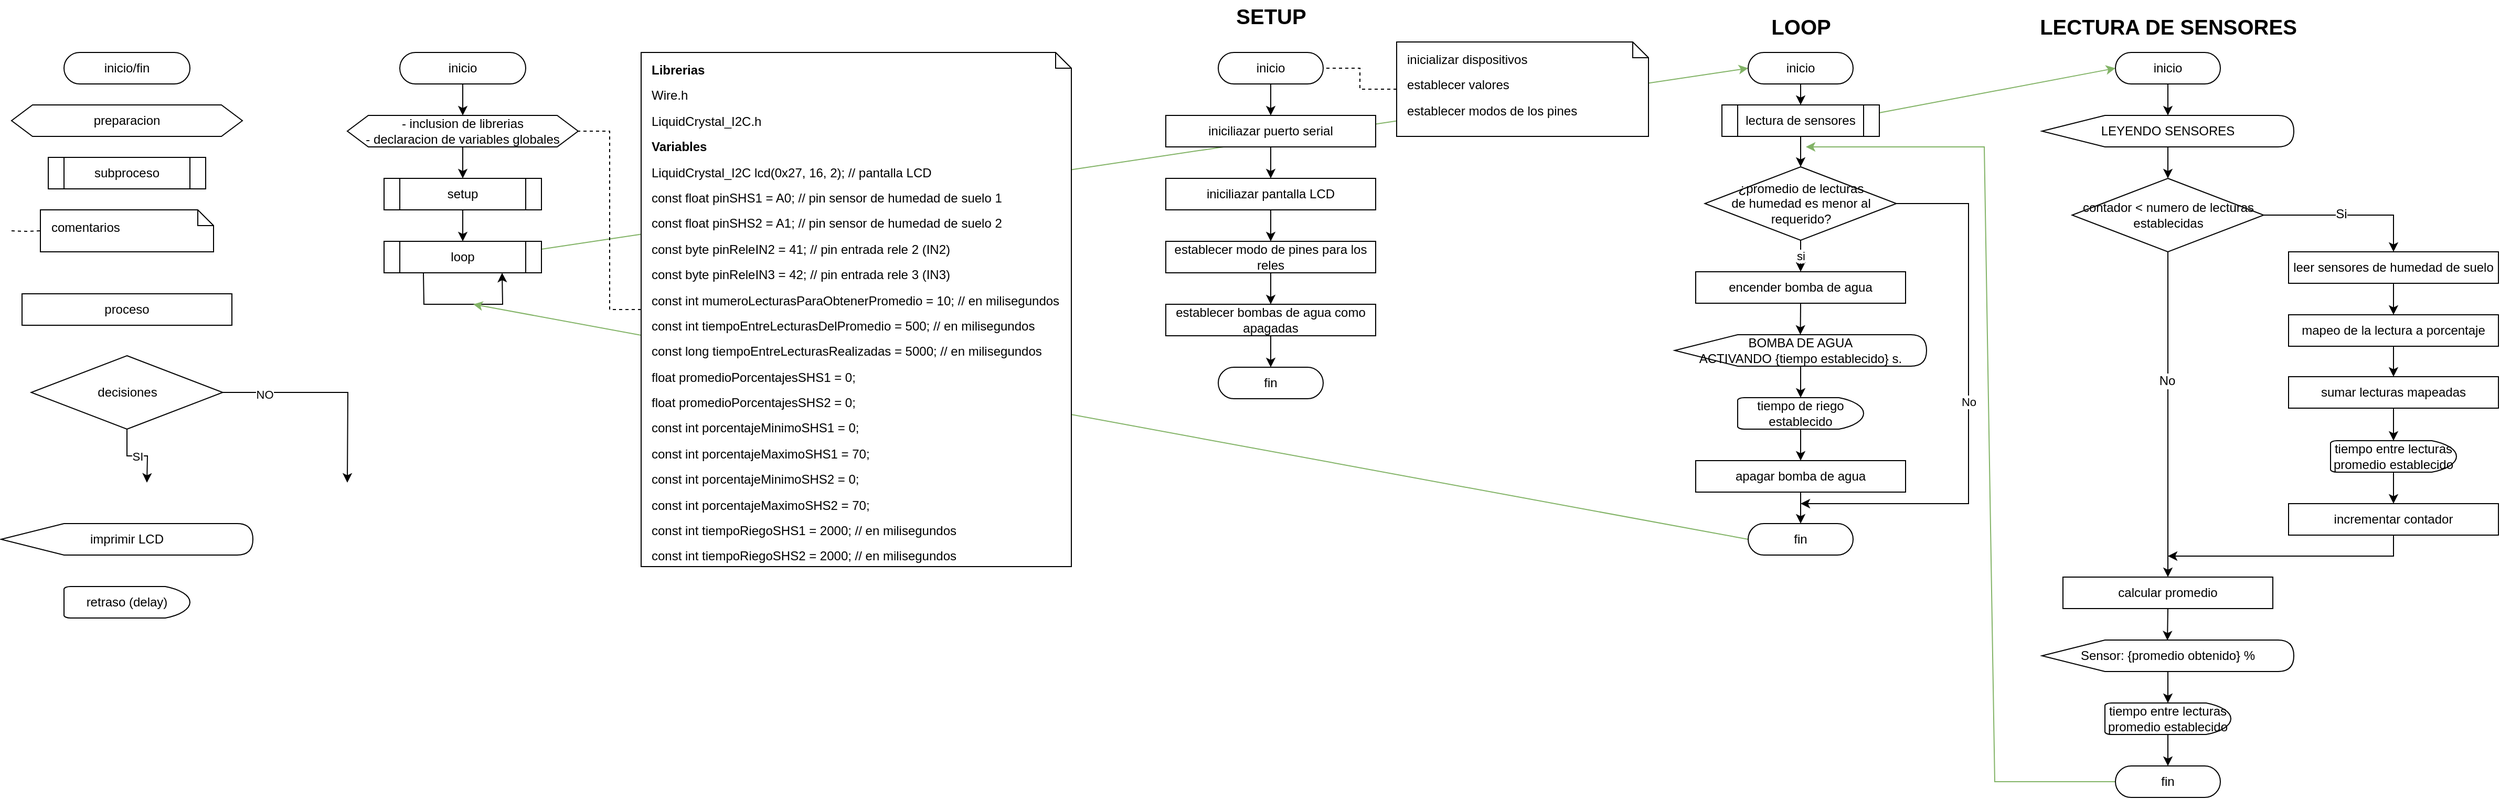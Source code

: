 <mxfile version="15.4.0" type="device"><diagram id="C5RBs43oDa-KdzZeNtuy" name="Page-1"><mxGraphModel dx="2264" dy="850" grid="1" gridSize="10" guides="1" tooltips="1" connect="1" arrows="1" fold="1" page="1" pageScale="1" pageWidth="827" pageHeight="1169" math="0" shadow="0"><root><mxCell id="WIyWlLk6GJQsqaUBKTNV-0"/><mxCell id="WIyWlLk6GJQsqaUBKTNV-1" parent="WIyWlLk6GJQsqaUBKTNV-0"/><mxCell id="SXyKSP14s1fuc9lzsQ2--7" style="rounded=0;orthogonalLoop=1;jettySize=auto;html=1;exitX=0.5;exitY=1;exitDx=0;exitDy=0;entryX=0.5;entryY=0;entryDx=0;entryDy=0;" parent="WIyWlLk6GJQsqaUBKTNV-1" source="SXyKSP14s1fuc9lzsQ2--6" target="SXyKSP14s1fuc9lzsQ2--14" edge="1"><mxGeometry relative="1" as="geometry"><mxPoint x="-290.0" y="150" as="targetPoint"/></mxGeometry></mxCell><mxCell id="SXyKSP14s1fuc9lzsQ2--6" value="inicio" style="rounded=1;whiteSpace=wrap;html=1;labelBorderColor=none;arcSize=50;" parent="WIyWlLk6GJQsqaUBKTNV-1" vertex="1"><mxGeometry x="-350" y="90" width="120" height="30" as="geometry"/></mxCell><mxCell id="SXyKSP14s1fuc9lzsQ2--16" style="edgeStyle=none;rounded=0;orthogonalLoop=1;jettySize=auto;html=1;exitX=0.5;exitY=1;exitDx=0;exitDy=0;entryX=0.5;entryY=0;entryDx=0;entryDy=0;" parent="WIyWlLk6GJQsqaUBKTNV-1" source="SXyKSP14s1fuc9lzsQ2--14" target="SXyKSP14s1fuc9lzsQ2--15" edge="1"><mxGeometry relative="1" as="geometry"/></mxCell><mxCell id="SXyKSP14s1fuc9lzsQ2--14" value="&lt;span&gt;- inclusion de librerias&lt;br&gt;&lt;/span&gt;- declaracion de variables globales" style="shape=hexagon;perimeter=hexagonPerimeter2;whiteSpace=wrap;html=1;fixedSize=1;labelBorderColor=none;align=center;" parent="WIyWlLk6GJQsqaUBKTNV-1" vertex="1"><mxGeometry x="-400" y="150" width="220" height="30" as="geometry"/></mxCell><mxCell id="SXyKSP14s1fuc9lzsQ2--18" style="edgeStyle=none;rounded=0;orthogonalLoop=1;jettySize=auto;html=1;exitX=0.5;exitY=1;exitDx=0;exitDy=0;entryX=0.5;entryY=0;entryDx=0;entryDy=0;" parent="WIyWlLk6GJQsqaUBKTNV-1" source="SXyKSP14s1fuc9lzsQ2--15" target="SXyKSP14s1fuc9lzsQ2--17" edge="1"><mxGeometry relative="1" as="geometry"/></mxCell><mxCell id="SXyKSP14s1fuc9lzsQ2--15" value="setup" style="shape=process;whiteSpace=wrap;html=1;backgroundOutline=1;labelBorderColor=none;align=center;" parent="WIyWlLk6GJQsqaUBKTNV-1" vertex="1"><mxGeometry x="-365" y="210" width="150" height="30" as="geometry"/></mxCell><mxCell id="GRK4BVYN5aELb6CmlmJa-22" style="edgeStyle=none;rounded=0;orthogonalLoop=1;jettySize=auto;html=1;exitX=1;exitY=0.25;exitDx=0;exitDy=0;entryX=0;entryY=0.5;entryDx=0;entryDy=0;fillColor=#d5e8d4;strokeColor=#82b366;" edge="1" parent="WIyWlLk6GJQsqaUBKTNV-1" source="SXyKSP14s1fuc9lzsQ2--17" target="SXyKSP14s1fuc9lzsQ2--35"><mxGeometry relative="1" as="geometry"/></mxCell><mxCell id="SXyKSP14s1fuc9lzsQ2--17" value="loop" style="shape=process;whiteSpace=wrap;html=1;backgroundOutline=1;labelBorderColor=none;align=center;" parent="WIyWlLk6GJQsqaUBKTNV-1" vertex="1"><mxGeometry x="-365" y="270" width="150" height="30" as="geometry"/></mxCell><mxCell id="SXyKSP14s1fuc9lzsQ2--19" style="edgeStyle=none;rounded=0;orthogonalLoop=1;jettySize=auto;html=1;exitX=0.25;exitY=1;exitDx=0;exitDy=0;entryX=0.75;entryY=1;entryDx=0;entryDy=0;" parent="WIyWlLk6GJQsqaUBKTNV-1" source="SXyKSP14s1fuc9lzsQ2--17" target="SXyKSP14s1fuc9lzsQ2--17" edge="1"><mxGeometry relative="1" as="geometry"><Array as="points"><mxPoint x="-327" y="330"/><mxPoint x="-252" y="330"/></Array></mxGeometry></mxCell><mxCell id="SXyKSP14s1fuc9lzsQ2--28" style="edgeStyle=none;rounded=0;orthogonalLoop=1;jettySize=auto;html=1;exitX=0.5;exitY=1;exitDx=0;exitDy=0;entryX=0.5;entryY=0;entryDx=0;entryDy=0;" parent="WIyWlLk6GJQsqaUBKTNV-1" source="SXyKSP14s1fuc9lzsQ2--20" target="SXyKSP14s1fuc9lzsQ2--25" edge="1"><mxGeometry relative="1" as="geometry"/></mxCell><mxCell id="SXyKSP14s1fuc9lzsQ2--20" value="inicio" style="rounded=1;whiteSpace=wrap;html=1;labelBorderColor=none;arcSize=50;" parent="WIyWlLk6GJQsqaUBKTNV-1" vertex="1"><mxGeometry x="430" y="90" width="100" height="30" as="geometry"/></mxCell><mxCell id="SXyKSP14s1fuc9lzsQ2--30" style="edgeStyle=none;rounded=0;orthogonalLoop=1;jettySize=auto;html=1;exitX=0.5;exitY=1;exitDx=0;exitDy=0;entryX=0.5;entryY=0;entryDx=0;entryDy=0;" parent="WIyWlLk6GJQsqaUBKTNV-1" source="SXyKSP14s1fuc9lzsQ2--21" target="SXyKSP14s1fuc9lzsQ2--26" edge="1"><mxGeometry relative="1" as="geometry"/></mxCell><mxCell id="SXyKSP14s1fuc9lzsQ2--21" value="iniciliazar pantalla LCD" style="rounded=0;whiteSpace=wrap;html=1;labelBorderColor=none;align=center;" parent="WIyWlLk6GJQsqaUBKTNV-1" vertex="1"><mxGeometry x="380" y="210" width="200" height="30" as="geometry"/></mxCell><mxCell id="SXyKSP14s1fuc9lzsQ2--29" style="edgeStyle=none;rounded=0;orthogonalLoop=1;jettySize=auto;html=1;exitX=0.5;exitY=1;exitDx=0;exitDy=0;entryX=0.5;entryY=0;entryDx=0;entryDy=0;" parent="WIyWlLk6GJQsqaUBKTNV-1" source="SXyKSP14s1fuc9lzsQ2--25" target="SXyKSP14s1fuc9lzsQ2--21" edge="1"><mxGeometry relative="1" as="geometry"/></mxCell><mxCell id="SXyKSP14s1fuc9lzsQ2--25" value="iniciliazar puerto serial" style="rounded=0;whiteSpace=wrap;html=1;labelBorderColor=none;align=center;" parent="WIyWlLk6GJQsqaUBKTNV-1" vertex="1"><mxGeometry x="380" y="150" width="200" height="30" as="geometry"/></mxCell><mxCell id="SXyKSP14s1fuc9lzsQ2--31" style="edgeStyle=none;rounded=0;orthogonalLoop=1;jettySize=auto;html=1;exitX=0.5;exitY=1;exitDx=0;exitDy=0;entryX=0.5;entryY=0;entryDx=0;entryDy=0;" parent="WIyWlLk6GJQsqaUBKTNV-1" source="SXyKSP14s1fuc9lzsQ2--26" target="SXyKSP14s1fuc9lzsQ2--27" edge="1"><mxGeometry relative="1" as="geometry"/></mxCell><mxCell id="SXyKSP14s1fuc9lzsQ2--26" value="establecer modo de pines para los reles" style="rounded=0;whiteSpace=wrap;html=1;labelBorderColor=none;align=center;" parent="WIyWlLk6GJQsqaUBKTNV-1" vertex="1"><mxGeometry x="380" y="270" width="200" height="30" as="geometry"/></mxCell><mxCell id="SXyKSP14s1fuc9lzsQ2--33" style="edgeStyle=none;rounded=0;orthogonalLoop=1;jettySize=auto;html=1;exitX=0.5;exitY=1;exitDx=0;exitDy=0;entryX=0.5;entryY=0;entryDx=0;entryDy=0;" parent="WIyWlLk6GJQsqaUBKTNV-1" source="SXyKSP14s1fuc9lzsQ2--27" target="SXyKSP14s1fuc9lzsQ2--32" edge="1"><mxGeometry relative="1" as="geometry"/></mxCell><mxCell id="SXyKSP14s1fuc9lzsQ2--27" value="establecer bombas de agua como apagadas" style="rounded=0;whiteSpace=wrap;html=1;labelBorderColor=none;align=center;" parent="WIyWlLk6GJQsqaUBKTNV-1" vertex="1"><mxGeometry x="380" y="330" width="200" height="30" as="geometry"/></mxCell><mxCell id="SXyKSP14s1fuc9lzsQ2--32" value="fin" style="rounded=1;whiteSpace=wrap;html=1;labelBorderColor=none;arcSize=50;" parent="WIyWlLk6GJQsqaUBKTNV-1" vertex="1"><mxGeometry x="430" y="390" width="100" height="30" as="geometry"/></mxCell><mxCell id="SXyKSP14s1fuc9lzsQ2--34" style="edgeStyle=none;rounded=0;orthogonalLoop=1;jettySize=auto;html=1;exitX=0.5;exitY=1;exitDx=0;exitDy=0;entryX=0.5;entryY=0;entryDx=0;entryDy=0;" parent="WIyWlLk6GJQsqaUBKTNV-1" source="SXyKSP14s1fuc9lzsQ2--35" target="SXyKSP14s1fuc9lzsQ2--45" edge="1"><mxGeometry relative="1" as="geometry"><mxPoint x="1057.5" y="140" as="targetPoint"/></mxGeometry></mxCell><mxCell id="SXyKSP14s1fuc9lzsQ2--35" value="inicio" style="rounded=1;whiteSpace=wrap;html=1;labelBorderColor=none;arcSize=50;" parent="WIyWlLk6GJQsqaUBKTNV-1" vertex="1"><mxGeometry x="935" y="90" width="100" height="30" as="geometry"/></mxCell><mxCell id="SXyKSP14s1fuc9lzsQ2--38" style="edgeStyle=none;rounded=0;orthogonalLoop=1;jettySize=auto;html=1;exitX=0.5;exitY=1;exitDx=0;exitDy=0;entryX=0.5;entryY=0;entryDx=0;entryDy=0;entryPerimeter=0;" parent="WIyWlLk6GJQsqaUBKTNV-1" source="SXyKSP14s1fuc9lzsQ2--45" target="SXyKSP14s1fuc9lzsQ2--49" edge="1"><mxGeometry relative="1" as="geometry"><mxPoint x="1057.5" y="170" as="sourcePoint"/><mxPoint x="1047.5" y="200" as="targetPoint"/></mxGeometry></mxCell><mxCell id="GRK4BVYN5aELb6CmlmJa-21" style="edgeStyle=none;rounded=0;orthogonalLoop=1;jettySize=auto;html=1;exitX=0;exitY=0.5;exitDx=0;exitDy=0;fillColor=#d5e8d4;strokeColor=#82b366;" edge="1" parent="WIyWlLk6GJQsqaUBKTNV-1" source="SXyKSP14s1fuc9lzsQ2--44"><mxGeometry relative="1" as="geometry"><mxPoint x="-280.0" y="330" as="targetPoint"/></mxGeometry></mxCell><mxCell id="SXyKSP14s1fuc9lzsQ2--44" value="fin" style="rounded=1;whiteSpace=wrap;html=1;labelBorderColor=none;arcSize=50;" parent="WIyWlLk6GJQsqaUBKTNV-1" vertex="1"><mxGeometry x="935" y="539" width="100" height="30" as="geometry"/></mxCell><mxCell id="GRK4BVYN5aELb6CmlmJa-18" style="rounded=0;orthogonalLoop=1;jettySize=auto;html=1;exitX=1;exitY=0.25;exitDx=0;exitDy=0;entryX=0;entryY=0.5;entryDx=0;entryDy=0;fillColor=#d5e8d4;strokeColor=#82b366;" edge="1" parent="WIyWlLk6GJQsqaUBKTNV-1" source="SXyKSP14s1fuc9lzsQ2--45" target="SXyKSP14s1fuc9lzsQ2--64"><mxGeometry relative="1" as="geometry"/></mxCell><mxCell id="SXyKSP14s1fuc9lzsQ2--45" value="lectura de sensores" style="shape=process;whiteSpace=wrap;html=1;backgroundOutline=1;labelBorderColor=none;align=center;" parent="WIyWlLk6GJQsqaUBKTNV-1" vertex="1"><mxGeometry x="910" y="140" width="150" height="30" as="geometry"/></mxCell><mxCell id="SXyKSP14s1fuc9lzsQ2--54" style="edgeStyle=none;rounded=0;orthogonalLoop=1;jettySize=auto;html=1;exitX=0.5;exitY=1;exitDx=0;exitDy=0;entryX=0.499;entryY=0;entryDx=0;entryDy=0;entryPerimeter=0;" parent="WIyWlLk6GJQsqaUBKTNV-1" source="SXyKSP14s1fuc9lzsQ2--47" target="SXyKSP14s1fuc9lzsQ2--53" edge="1"><mxGeometry relative="1" as="geometry"/></mxCell><mxCell id="SXyKSP14s1fuc9lzsQ2--47" value="encender bomba de agua" style="rounded=0;whiteSpace=wrap;html=1;labelBorderColor=none;align=center;" parent="WIyWlLk6GJQsqaUBKTNV-1" vertex="1"><mxGeometry x="885" y="299" width="200" height="30" as="geometry"/></mxCell><mxCell id="SXyKSP14s1fuc9lzsQ2--52" value="si" style="edgeStyle=none;rounded=0;orthogonalLoop=1;jettySize=auto;html=1;exitX=0.5;exitY=1;exitDx=0;exitDy=0;exitPerimeter=0;entryX=0.5;entryY=0;entryDx=0;entryDy=0;" parent="WIyWlLk6GJQsqaUBKTNV-1" source="SXyKSP14s1fuc9lzsQ2--49" target="SXyKSP14s1fuc9lzsQ2--47" edge="1"><mxGeometry relative="1" as="geometry"><mxPoint as="offset"/></mxGeometry></mxCell><mxCell id="SXyKSP14s1fuc9lzsQ2--60" value="No" style="edgeStyle=none;rounded=0;orthogonalLoop=1;jettySize=auto;html=1;exitX=1;exitY=0.5;exitDx=0;exitDy=0;exitPerimeter=0;" parent="WIyWlLk6GJQsqaUBKTNV-1" source="SXyKSP14s1fuc9lzsQ2--49" edge="1"><mxGeometry relative="1" as="geometry"><mxPoint x="985" y="520" as="targetPoint"/><Array as="points"><mxPoint x="1145" y="234"/><mxPoint x="1145" y="520"/></Array></mxGeometry></mxCell><mxCell id="SXyKSP14s1fuc9lzsQ2--49" value="¿promedio de lecturas&lt;br&gt;de humedad es menor al requerido?" style="strokeWidth=1;html=1;shape=mxgraph.flowchart.decision;whiteSpace=wrap;labelBorderColor=none;align=center;" parent="WIyWlLk6GJQsqaUBKTNV-1" vertex="1"><mxGeometry x="893.75" y="199" width="182.5" height="70" as="geometry"/></mxCell><mxCell id="SXyKSP14s1fuc9lzsQ2--56" value="" style="edgeStyle=none;rounded=0;orthogonalLoop=1;jettySize=auto;html=1;" parent="WIyWlLk6GJQsqaUBKTNV-1" source="SXyKSP14s1fuc9lzsQ2--53" target="SXyKSP14s1fuc9lzsQ2--55" edge="1"><mxGeometry relative="1" as="geometry"/></mxCell><mxCell id="SXyKSP14s1fuc9lzsQ2--53" value="BOMBA DE AGUA&lt;br&gt;ACTIVANDO {tiempo establecido} s." style="shape=display;whiteSpace=wrap;html=1;labelBorderColor=none;strokeWidth=1;align=center;" parent="WIyWlLk6GJQsqaUBKTNV-1" vertex="1"><mxGeometry x="865" y="359" width="240" height="30" as="geometry"/></mxCell><mxCell id="SXyKSP14s1fuc9lzsQ2--58" style="edgeStyle=none;rounded=0;orthogonalLoop=1;jettySize=auto;html=1;exitX=0.5;exitY=1;exitDx=0;exitDy=0;exitPerimeter=0;entryX=0.5;entryY=0;entryDx=0;entryDy=0;" parent="WIyWlLk6GJQsqaUBKTNV-1" source="SXyKSP14s1fuc9lzsQ2--55" target="SXyKSP14s1fuc9lzsQ2--57" edge="1"><mxGeometry relative="1" as="geometry"/></mxCell><mxCell id="SXyKSP14s1fuc9lzsQ2--55" value="tiempo de riego establecido" style="strokeWidth=1;html=1;shape=mxgraph.flowchart.delay;whiteSpace=wrap;labelBorderColor=none;align=center;" parent="WIyWlLk6GJQsqaUBKTNV-1" vertex="1"><mxGeometry x="925" y="419" width="120" height="30" as="geometry"/></mxCell><mxCell id="SXyKSP14s1fuc9lzsQ2--59" style="edgeStyle=none;rounded=0;orthogonalLoop=1;jettySize=auto;html=1;exitX=0.5;exitY=1;exitDx=0;exitDy=0;entryX=0.5;entryY=0;entryDx=0;entryDy=0;" parent="WIyWlLk6GJQsqaUBKTNV-1" source="SXyKSP14s1fuc9lzsQ2--57" target="SXyKSP14s1fuc9lzsQ2--44" edge="1"><mxGeometry relative="1" as="geometry"/></mxCell><mxCell id="SXyKSP14s1fuc9lzsQ2--57" value="apagar bomba de agua" style="rounded=0;whiteSpace=wrap;html=1;labelBorderColor=none;align=center;" parent="WIyWlLk6GJQsqaUBKTNV-1" vertex="1"><mxGeometry x="885" y="479" width="200" height="30" as="geometry"/></mxCell><mxCell id="SXyKSP14s1fuc9lzsQ2--61" value="SETUP" style="text;html=1;align=center;verticalAlign=middle;resizable=0;points=[];autosize=1;strokeColor=none;fillColor=none;fontStyle=1;fontSize=20;" parent="WIyWlLk6GJQsqaUBKTNV-1" vertex="1"><mxGeometry x="440" y="40" width="80" height="30" as="geometry"/></mxCell><mxCell id="SXyKSP14s1fuc9lzsQ2--62" value="LOOP" style="text;html=1;align=center;verticalAlign=middle;resizable=0;points=[];autosize=1;strokeColor=none;fillColor=none;fontStyle=1;fontSize=20;" parent="WIyWlLk6GJQsqaUBKTNV-1" vertex="1"><mxGeometry x="950" y="50" width="70" height="30" as="geometry"/></mxCell><mxCell id="SXyKSP14s1fuc9lzsQ2--77" value="" style="edgeStyle=none;rounded=0;orthogonalLoop=1;jettySize=auto;html=1;fontSize=20;" parent="WIyWlLk6GJQsqaUBKTNV-1" source="SXyKSP14s1fuc9lzsQ2--64" target="SXyKSP14s1fuc9lzsQ2--75" edge="1"><mxGeometry relative="1" as="geometry"/></mxCell><mxCell id="SXyKSP14s1fuc9lzsQ2--64" value="inicio" style="rounded=1;whiteSpace=wrap;html=1;labelBorderColor=none;arcSize=50;" parent="WIyWlLk6GJQsqaUBKTNV-1" vertex="1"><mxGeometry x="1285" y="90" width="100" height="30" as="geometry"/></mxCell><mxCell id="GRK4BVYN5aELb6CmlmJa-19" style="edgeStyle=none;rounded=0;orthogonalLoop=1;jettySize=auto;html=1;exitX=0;exitY=0.5;exitDx=0;exitDy=0;fillColor=#d5e8d4;strokeColor=#82b366;" edge="1" parent="WIyWlLk6GJQsqaUBKTNV-1" source="SXyKSP14s1fuc9lzsQ2--73"><mxGeometry relative="1" as="geometry"><mxPoint x="990" y="180" as="targetPoint"/><Array as="points"><mxPoint x="1170" y="785"/><mxPoint x="1160" y="180"/></Array></mxGeometry></mxCell><mxCell id="SXyKSP14s1fuc9lzsQ2--73" value="fin" style="rounded=1;whiteSpace=wrap;html=1;labelBorderColor=none;arcSize=50;" parent="WIyWlLk6GJQsqaUBKTNV-1" vertex="1"><mxGeometry x="1285" y="770" width="100" height="30" as="geometry"/></mxCell><mxCell id="SXyKSP14s1fuc9lzsQ2--74" value="LECTURA DE SENSORES" style="text;html=1;align=center;verticalAlign=middle;resizable=0;points=[];autosize=1;strokeColor=none;fillColor=none;fontStyle=1;fontSize=20;" parent="WIyWlLk6GJQsqaUBKTNV-1" vertex="1"><mxGeometry x="1205" y="50" width="260" height="30" as="geometry"/></mxCell><mxCell id="SXyKSP14s1fuc9lzsQ2--80" value="" style="edgeStyle=none;rounded=0;orthogonalLoop=1;jettySize=auto;html=1;fontSize=20;" parent="WIyWlLk6GJQsqaUBKTNV-1" source="SXyKSP14s1fuc9lzsQ2--75" target="SXyKSP14s1fuc9lzsQ2--79" edge="1"><mxGeometry relative="1" as="geometry"/></mxCell><mxCell id="SXyKSP14s1fuc9lzsQ2--75" value="LEYENDO SENSORES" style="shape=display;whiteSpace=wrap;html=1;labelBorderColor=none;strokeWidth=1;align=center;" parent="WIyWlLk6GJQsqaUBKTNV-1" vertex="1"><mxGeometry x="1215" y="150" width="240" height="30" as="geometry"/></mxCell><mxCell id="SXyKSP14s1fuc9lzsQ2--85" value="&lt;font style=&quot;font-size: 12px&quot;&gt;Si&lt;/font&gt;" style="edgeStyle=none;rounded=0;orthogonalLoop=1;jettySize=auto;html=1;exitX=1;exitY=0.5;exitDx=0;exitDy=0;exitPerimeter=0;entryX=0.5;entryY=0;entryDx=0;entryDy=0;fontSize=20;" parent="WIyWlLk6GJQsqaUBKTNV-1" source="SXyKSP14s1fuc9lzsQ2--79" target="SXyKSP14s1fuc9lzsQ2--81" edge="1"><mxGeometry x="-0.071" y="5" relative="1" as="geometry"><Array as="points"><mxPoint x="1550" y="245"/></Array><mxPoint as="offset"/></mxGeometry></mxCell><mxCell id="SXyKSP14s1fuc9lzsQ2--92" style="edgeStyle=none;rounded=0;orthogonalLoop=1;jettySize=auto;html=1;exitX=0.5;exitY=1;exitDx=0;exitDy=0;exitPerimeter=0;fontSize=20;entryX=0.5;entryY=0;entryDx=0;entryDy=0;" parent="WIyWlLk6GJQsqaUBKTNV-1" source="SXyKSP14s1fuc9lzsQ2--79" target="SXyKSP14s1fuc9lzsQ2--93" edge="1"><mxGeometry relative="1" as="geometry"><mxPoint x="1335" y="530" as="targetPoint"/></mxGeometry></mxCell><mxCell id="SXyKSP14s1fuc9lzsQ2--95" value="No" style="edgeLabel;html=1;align=center;verticalAlign=middle;resizable=0;points=[];fontSize=12;" parent="SXyKSP14s1fuc9lzsQ2--92" vertex="1" connectable="0"><mxGeometry x="-0.21" y="-1" relative="1" as="geometry"><mxPoint as="offset"/></mxGeometry></mxCell><mxCell id="SXyKSP14s1fuc9lzsQ2--79" value="contador &amp;lt; numero de lecturas establecidas" style="strokeWidth=1;html=1;shape=mxgraph.flowchart.decision;whiteSpace=wrap;labelBorderColor=none;align=center;" parent="WIyWlLk6GJQsqaUBKTNV-1" vertex="1"><mxGeometry x="1243.75" y="210" width="182.5" height="70" as="geometry"/></mxCell><mxCell id="SXyKSP14s1fuc9lzsQ2--87" style="edgeStyle=none;rounded=0;orthogonalLoop=1;jettySize=auto;html=1;exitX=0.5;exitY=1;exitDx=0;exitDy=0;entryX=0.5;entryY=0;entryDx=0;entryDy=0;fontSize=20;" parent="WIyWlLk6GJQsqaUBKTNV-1" source="SXyKSP14s1fuc9lzsQ2--81" target="SXyKSP14s1fuc9lzsQ2--82" edge="1"><mxGeometry relative="1" as="geometry"/></mxCell><mxCell id="SXyKSP14s1fuc9lzsQ2--81" value="leer sensores de humedad de suelo" style="rounded=0;whiteSpace=wrap;html=1;labelBorderColor=none;align=center;" parent="WIyWlLk6GJQsqaUBKTNV-1" vertex="1"><mxGeometry x="1450" y="280" width="200" height="30" as="geometry"/></mxCell><mxCell id="SXyKSP14s1fuc9lzsQ2--88" style="edgeStyle=none;rounded=0;orthogonalLoop=1;jettySize=auto;html=1;exitX=0.5;exitY=1;exitDx=0;exitDy=0;entryX=0.5;entryY=0;entryDx=0;entryDy=0;fontSize=20;" parent="WIyWlLk6GJQsqaUBKTNV-1" source="SXyKSP14s1fuc9lzsQ2--82" target="SXyKSP14s1fuc9lzsQ2--83" edge="1"><mxGeometry relative="1" as="geometry"/></mxCell><mxCell id="SXyKSP14s1fuc9lzsQ2--82" value="mapeo de la lectura a porcentaje" style="rounded=0;whiteSpace=wrap;html=1;labelBorderColor=none;align=center;" parent="WIyWlLk6GJQsqaUBKTNV-1" vertex="1"><mxGeometry x="1450" y="340" width="200" height="30" as="geometry"/></mxCell><mxCell id="SXyKSP14s1fuc9lzsQ2--89" style="edgeStyle=none;rounded=0;orthogonalLoop=1;jettySize=auto;html=1;exitX=0.5;exitY=1;exitDx=0;exitDy=0;entryX=0.5;entryY=0;entryDx=0;entryDy=0;entryPerimeter=0;fontSize=20;" parent="WIyWlLk6GJQsqaUBKTNV-1" source="SXyKSP14s1fuc9lzsQ2--83" target="SXyKSP14s1fuc9lzsQ2--84" edge="1"><mxGeometry relative="1" as="geometry"/></mxCell><mxCell id="SXyKSP14s1fuc9lzsQ2--83" value="sumar lecturas mapeadas" style="rounded=0;whiteSpace=wrap;html=1;labelBorderColor=none;align=center;" parent="WIyWlLk6GJQsqaUBKTNV-1" vertex="1"><mxGeometry x="1450" y="399" width="200" height="30" as="geometry"/></mxCell><mxCell id="SXyKSP14s1fuc9lzsQ2--91" style="edgeStyle=none;rounded=0;orthogonalLoop=1;jettySize=auto;html=1;exitX=0.5;exitY=1;exitDx=0;exitDy=0;exitPerimeter=0;entryX=0.5;entryY=0;entryDx=0;entryDy=0;fontSize=20;" parent="WIyWlLk6GJQsqaUBKTNV-1" source="SXyKSP14s1fuc9lzsQ2--84" target="SXyKSP14s1fuc9lzsQ2--90" edge="1"><mxGeometry relative="1" as="geometry"/></mxCell><mxCell id="SXyKSP14s1fuc9lzsQ2--84" value="tiempo entre lecturas promedio establecido" style="strokeWidth=1;html=1;shape=mxgraph.flowchart.delay;whiteSpace=wrap;labelBorderColor=none;align=center;" parent="WIyWlLk6GJQsqaUBKTNV-1" vertex="1"><mxGeometry x="1490" y="460" width="120" height="30" as="geometry"/></mxCell><mxCell id="SXyKSP14s1fuc9lzsQ2--94" style="edgeStyle=none;rounded=0;orthogonalLoop=1;jettySize=auto;html=1;exitX=0.5;exitY=1;exitDx=0;exitDy=0;fontSize=20;" parent="WIyWlLk6GJQsqaUBKTNV-1" source="SXyKSP14s1fuc9lzsQ2--90" edge="1"><mxGeometry relative="1" as="geometry"><mxPoint x="1335" y="570" as="targetPoint"/><Array as="points"><mxPoint x="1550" y="570"/></Array></mxGeometry></mxCell><mxCell id="SXyKSP14s1fuc9lzsQ2--90" value="incrementar contador" style="rounded=0;whiteSpace=wrap;html=1;labelBorderColor=none;align=center;" parent="WIyWlLk6GJQsqaUBKTNV-1" vertex="1"><mxGeometry x="1450" y="520" width="200" height="30" as="geometry"/></mxCell><mxCell id="SXyKSP14s1fuc9lzsQ2--99" style="edgeStyle=none;rounded=0;orthogonalLoop=1;jettySize=auto;html=1;exitX=0.5;exitY=1;exitDx=0;exitDy=0;entryX=0.498;entryY=0.011;entryDx=0;entryDy=0;entryPerimeter=0;fontSize=12;" parent="WIyWlLk6GJQsqaUBKTNV-1" source="SXyKSP14s1fuc9lzsQ2--93" target="SXyKSP14s1fuc9lzsQ2--96" edge="1"><mxGeometry relative="1" as="geometry"/></mxCell><mxCell id="SXyKSP14s1fuc9lzsQ2--93" value="calcular promedio" style="rounded=0;whiteSpace=wrap;html=1;labelBorderColor=none;align=center;" parent="WIyWlLk6GJQsqaUBKTNV-1" vertex="1"><mxGeometry x="1235" y="590" width="200" height="30" as="geometry"/></mxCell><mxCell id="SXyKSP14s1fuc9lzsQ2--100" value="" style="edgeStyle=none;rounded=0;orthogonalLoop=1;jettySize=auto;html=1;fontSize=12;" parent="WIyWlLk6GJQsqaUBKTNV-1" source="SXyKSP14s1fuc9lzsQ2--96" target="SXyKSP14s1fuc9lzsQ2--97" edge="1"><mxGeometry relative="1" as="geometry"/></mxCell><mxCell id="SXyKSP14s1fuc9lzsQ2--96" value="Sensor: {promedio obtenido} %" style="shape=display;whiteSpace=wrap;html=1;labelBorderColor=none;strokeWidth=1;align=center;" parent="WIyWlLk6GJQsqaUBKTNV-1" vertex="1"><mxGeometry x="1215" y="650" width="240" height="30" as="geometry"/></mxCell><mxCell id="SXyKSP14s1fuc9lzsQ2--101" style="edgeStyle=none;rounded=0;orthogonalLoop=1;jettySize=auto;html=1;exitX=0.5;exitY=1;exitDx=0;exitDy=0;exitPerimeter=0;entryX=0.5;entryY=0;entryDx=0;entryDy=0;fontSize=12;" parent="WIyWlLk6GJQsqaUBKTNV-1" source="SXyKSP14s1fuc9lzsQ2--97" target="SXyKSP14s1fuc9lzsQ2--73" edge="1"><mxGeometry relative="1" as="geometry"/></mxCell><mxCell id="SXyKSP14s1fuc9lzsQ2--97" value="tiempo entre lecturas promedio establecido" style="strokeWidth=1;html=1;shape=mxgraph.flowchart.delay;whiteSpace=wrap;labelBorderColor=none;align=center;" parent="WIyWlLk6GJQsqaUBKTNV-1" vertex="1"><mxGeometry x="1275" y="710" width="120" height="30" as="geometry"/></mxCell><mxCell id="1D5j_3aUfYSQDT3RpKQO-0" value="&lt;p style=&quot;margin: 0px ; margin-top: 10px ; margin-left: 10px ; text-align: left&quot;&gt;Librerias&lt;/p&gt;&lt;p style=&quot;margin: 0px ; margin-top: 10px ; margin-left: 10px ; text-align: left&quot;&gt;&lt;span style=&quot;font-weight: normal&quot;&gt;Wire.h&lt;/span&gt;&lt;/p&gt;&lt;p style=&quot;margin: 0px ; margin-top: 10px ; margin-left: 10px ; text-align: left&quot;&gt;&lt;span style=&quot;font-weight: normal&quot;&gt;LiquidCrystal_I2C.h&lt;/span&gt;&lt;/p&gt;&lt;p style=&quot;margin: 0px ; margin-top: 10px ; margin-left: 10px ; text-align: left&quot;&gt;Variables&lt;/p&gt;&lt;p style=&quot;margin: 0px ; margin-top: 10px ; margin-left: 10px ; text-align: left&quot;&gt;&lt;span style=&quot;font-weight: normal&quot;&gt;LiquidCrystal_I2C lcd(0x27, 16, 2); // pantalla LCD&lt;/span&gt;&lt;/p&gt;&lt;p style=&quot;margin: 0px ; margin-top: 10px ; margin-left: 10px ; text-align: left&quot;&gt;&lt;span style=&quot;font-weight: normal&quot;&gt;const float pinSHS1 = A0; // pin sensor de humedad de suelo 1&lt;/span&gt;&lt;/p&gt;&lt;p style=&quot;margin: 0px ; margin-top: 10px ; margin-left: 10px ; text-align: left&quot;&gt;&lt;span style=&quot;font-weight: normal&quot;&gt;const float pinSHS2 = A1; // pin sensor de humedad de suelo 2&lt;/span&gt;&lt;/p&gt;&lt;p style=&quot;margin: 0px ; margin-top: 10px ; margin-left: 10px ; text-align: left&quot;&gt;&lt;span style=&quot;font-weight: normal&quot;&gt;const byte pinReleIN2 = 41; // pin entrada rele 2 (IN2)&lt;/span&gt;&lt;/p&gt;&lt;p style=&quot;margin: 0px ; margin-top: 10px ; margin-left: 10px ; text-align: left&quot;&gt;&lt;span style=&quot;font-weight: normal&quot;&gt;const byte pinReleIN3 = 42; // pin entrada rele 3 (IN3)&lt;/span&gt;&lt;/p&gt;&lt;p style=&quot;margin: 0px ; margin-top: 10px ; margin-left: 10px ; text-align: left&quot;&gt;&lt;span style=&quot;font-weight: normal&quot;&gt;const int mumeroLecturasParaObtenerPromedio = 10; // en milisegundos&lt;/span&gt;&lt;/p&gt;&lt;p style=&quot;margin: 0px ; margin-top: 10px ; margin-left: 10px ; text-align: left&quot;&gt;&lt;span style=&quot;font-weight: normal&quot;&gt;const int tiempoEntreLecturasDelPromedio = 500; // en milisegundos&lt;/span&gt;&lt;/p&gt;&lt;p style=&quot;margin: 0px ; margin-top: 10px ; margin-left: 10px ; text-align: left&quot;&gt;&lt;span style=&quot;font-weight: normal&quot;&gt;const long tiempoEntreLecturasRealizadas = 5000; // en milisegundos&lt;/span&gt;&lt;/p&gt;&lt;p style=&quot;margin: 0px ; margin-top: 10px ; margin-left: 10px ; text-align: left&quot;&gt;&lt;span style=&quot;font-weight: normal&quot;&gt;float promedioPorcentajesSHS1 = 0;&lt;/span&gt;&lt;/p&gt;&lt;p style=&quot;margin: 0px ; margin-top: 10px ; margin-left: 10px ; text-align: left&quot;&gt;&lt;span style=&quot;font-weight: normal&quot;&gt;float promedioPorcentajesSHS2 = 0;&lt;/span&gt;&lt;/p&gt;&lt;p style=&quot;margin: 0px ; margin-top: 10px ; margin-left: 10px ; text-align: left&quot;&gt;&lt;span style=&quot;font-weight: normal&quot;&gt;const int porcentajeMinimoSHS1 = 0;&lt;/span&gt;&lt;/p&gt;&lt;p style=&quot;margin: 0px ; margin-top: 10px ; margin-left: 10px ; text-align: left&quot;&gt;&lt;span style=&quot;font-weight: normal&quot;&gt;const int porcentajeMaximoSHS1 = 70;&lt;/span&gt;&lt;/p&gt;&lt;p style=&quot;margin: 0px ; margin-top: 10px ; margin-left: 10px ; text-align: left&quot;&gt;&lt;span style=&quot;font-weight: normal&quot;&gt;const int porcentajeMinimoSHS2 = 0;&lt;/span&gt;&lt;/p&gt;&lt;p style=&quot;margin: 0px ; margin-top: 10px ; margin-left: 10px ; text-align: left&quot;&gt;&lt;span style=&quot;font-weight: normal&quot;&gt;const int porcentajeMaximoSHS2 = 70;&lt;/span&gt;&lt;/p&gt;&lt;p style=&quot;margin: 0px ; margin-top: 10px ; margin-left: 10px ; text-align: left&quot;&gt;&lt;span style=&quot;font-weight: normal&quot;&gt;const int tiempoRiegoSHS1 = 2000; // en milisegundos&lt;/span&gt;&lt;/p&gt;&lt;p style=&quot;margin: 0px ; margin-top: 10px ; margin-left: 10px ; text-align: left&quot;&gt;&lt;span style=&quot;font-weight: normal&quot;&gt;const int tiempoRiegoSHS2 = 2000; // en milisegundos&lt;/span&gt;&lt;/p&gt;" style="shape=note;html=1;size=15;spacingLeft=5;align=left;html=1;overflow=fill;whiteSpace=wrap;align=center;fontStyle=1" parent="WIyWlLk6GJQsqaUBKTNV-1" vertex="1"><mxGeometry x="-120" y="90" width="410" height="490" as="geometry"/></mxCell><mxCell id="1D5j_3aUfYSQDT3RpKQO-2" value="" style="rounded=0;html=1;labelBackgroundColor=none;endArrow=none;dashed=1;edgeStyle=orthogonalEdgeStyle;entryX=1;entryY=0.5;entryDx=0;entryDy=0;" parent="WIyWlLk6GJQsqaUBKTNV-1" source="1D5j_3aUfYSQDT3RpKQO-0" target="SXyKSP14s1fuc9lzsQ2--14" edge="1"><mxGeometry relative="1" as="geometry"><mxPoint x="100.059" y="459" as="targetPoint"/></mxGeometry></mxCell><mxCell id="GRK4BVYN5aELb6CmlmJa-0" value="inicio/fin" style="rounded=1;whiteSpace=wrap;html=1;labelBorderColor=none;arcSize=50;" vertex="1" parent="WIyWlLk6GJQsqaUBKTNV-1"><mxGeometry x="-670" y="90" width="120" height="30" as="geometry"/></mxCell><mxCell id="GRK4BVYN5aELb6CmlmJa-1" value="preparacion" style="shape=hexagon;perimeter=hexagonPerimeter2;whiteSpace=wrap;html=1;fixedSize=1;labelBorderColor=none;align=center;" vertex="1" parent="WIyWlLk6GJQsqaUBKTNV-1"><mxGeometry x="-720" y="140" width="220" height="30" as="geometry"/></mxCell><mxCell id="GRK4BVYN5aELb6CmlmJa-2" value="subproceso" style="shape=process;whiteSpace=wrap;html=1;backgroundOutline=1;labelBorderColor=none;align=center;" vertex="1" parent="WIyWlLk6GJQsqaUBKTNV-1"><mxGeometry x="-685" y="190" width="150" height="30" as="geometry"/></mxCell><mxCell id="GRK4BVYN5aELb6CmlmJa-4" value="&lt;p style=&quot;margin: 0px ; margin-top: 10px ; margin-left: 10px ; text-align: left&quot;&gt;&lt;span style=&quot;font-weight: normal&quot;&gt;comentarios&lt;/span&gt;&lt;/p&gt;" style="shape=note;html=1;size=15;spacingLeft=5;align=left;html=1;overflow=fill;whiteSpace=wrap;align=center;fontStyle=1" vertex="1" parent="WIyWlLk6GJQsqaUBKTNV-1"><mxGeometry x="-692.5" y="240" width="165" height="40" as="geometry"/></mxCell><mxCell id="GRK4BVYN5aELb6CmlmJa-5" value="" style="rounded=0;html=1;labelBackgroundColor=none;endArrow=none;dashed=1;edgeStyle=orthogonalEdgeStyle;entryX=0;entryY=0.5;entryDx=0;entryDy=0;entryPerimeter=0;" edge="1" parent="WIyWlLk6GJQsqaUBKTNV-1" target="GRK4BVYN5aELb6CmlmJa-4"><mxGeometry relative="1" as="geometry"><mxPoint x="-170" y="175" as="targetPoint"/><mxPoint x="-720" y="260" as="sourcePoint"/></mxGeometry></mxCell><mxCell id="GRK4BVYN5aELb6CmlmJa-6" value="proceso" style="rounded=0;whiteSpace=wrap;html=1;labelBorderColor=none;align=center;" vertex="1" parent="WIyWlLk6GJQsqaUBKTNV-1"><mxGeometry x="-710" y="320" width="200" height="30" as="geometry"/></mxCell><mxCell id="GRK4BVYN5aELb6CmlmJa-9" value="SI" style="edgeStyle=orthogonalEdgeStyle;rounded=0;orthogonalLoop=1;jettySize=auto;html=1;exitX=0.5;exitY=1;exitDx=0;exitDy=0;exitPerimeter=0;" edge="1" parent="WIyWlLk6GJQsqaUBKTNV-1" source="GRK4BVYN5aELb6CmlmJa-8"><mxGeometry relative="1" as="geometry"><mxPoint x="-591" y="500" as="targetPoint"/></mxGeometry></mxCell><mxCell id="GRK4BVYN5aELb6CmlmJa-10" style="edgeStyle=orthogonalEdgeStyle;rounded=0;orthogonalLoop=1;jettySize=auto;html=1;exitX=1;exitY=0.5;exitDx=0;exitDy=0;exitPerimeter=0;" edge="1" parent="WIyWlLk6GJQsqaUBKTNV-1" source="GRK4BVYN5aELb6CmlmJa-8"><mxGeometry relative="1" as="geometry"><mxPoint x="-400" y="500" as="targetPoint"/></mxGeometry></mxCell><mxCell id="GRK4BVYN5aELb6CmlmJa-11" value="NO" style="edgeLabel;html=1;align=center;verticalAlign=middle;resizable=0;points=[];" vertex="1" connectable="0" parent="GRK4BVYN5aELb6CmlmJa-10"><mxGeometry x="-0.613" y="-2" relative="1" as="geometry"><mxPoint as="offset"/></mxGeometry></mxCell><mxCell id="GRK4BVYN5aELb6CmlmJa-8" value="decisiones" style="strokeWidth=1;html=1;shape=mxgraph.flowchart.decision;whiteSpace=wrap;labelBorderColor=none;align=center;" vertex="1" parent="WIyWlLk6GJQsqaUBKTNV-1"><mxGeometry x="-701.25" y="379" width="182.5" height="70" as="geometry"/></mxCell><mxCell id="GRK4BVYN5aELb6CmlmJa-12" value="imprimir LCD" style="shape=display;whiteSpace=wrap;html=1;labelBorderColor=none;strokeWidth=1;align=center;" vertex="1" parent="WIyWlLk6GJQsqaUBKTNV-1"><mxGeometry x="-730" y="539" width="240" height="30" as="geometry"/></mxCell><mxCell id="GRK4BVYN5aELb6CmlmJa-13" value="retraso (delay)" style="strokeWidth=1;html=1;shape=mxgraph.flowchart.delay;whiteSpace=wrap;labelBorderColor=none;align=center;" vertex="1" parent="WIyWlLk6GJQsqaUBKTNV-1"><mxGeometry x="-670" y="599" width="120" height="30" as="geometry"/></mxCell><mxCell id="GRK4BVYN5aELb6CmlmJa-14" value="&lt;p style=&quot;margin: 0px ; margin-top: 10px ; margin-left: 10px ; text-align: left&quot;&gt;&lt;span style=&quot;font-weight: normal&quot;&gt;inicializar dispositivos&lt;/span&gt;&lt;/p&gt;&lt;p style=&quot;margin: 0px ; margin-top: 10px ; margin-left: 10px ; text-align: left&quot;&gt;&lt;span style=&quot;font-weight: normal&quot;&gt;establecer valores&lt;/span&gt;&lt;/p&gt;&lt;p style=&quot;margin: 0px ; margin-top: 10px ; margin-left: 10px ; text-align: left&quot;&gt;&lt;span style=&quot;font-weight: normal&quot;&gt;establecer modos de los pines&lt;/span&gt;&lt;/p&gt;" style="shape=note;html=1;size=15;spacingLeft=5;align=left;html=1;overflow=fill;whiteSpace=wrap;align=center;fontStyle=1" vertex="1" parent="WIyWlLk6GJQsqaUBKTNV-1"><mxGeometry x="600" y="80" width="240" height="90" as="geometry"/></mxCell><mxCell id="GRK4BVYN5aELb6CmlmJa-15" value="" style="rounded=0;html=1;labelBackgroundColor=none;endArrow=none;dashed=1;edgeStyle=orthogonalEdgeStyle;entryX=1;entryY=0.5;entryDx=0;entryDy=0;exitX=0;exitY=0.5;exitDx=0;exitDy=0;exitPerimeter=0;" edge="1" parent="WIyWlLk6GJQsqaUBKTNV-1" source="GRK4BVYN5aELb6CmlmJa-14" target="SXyKSP14s1fuc9lzsQ2--20"><mxGeometry relative="1" as="geometry"><mxPoint x="-170" y="175" as="targetPoint"/><mxPoint x="-110" y="345" as="sourcePoint"/></mxGeometry></mxCell></root></mxGraphModel></diagram></mxfile>
